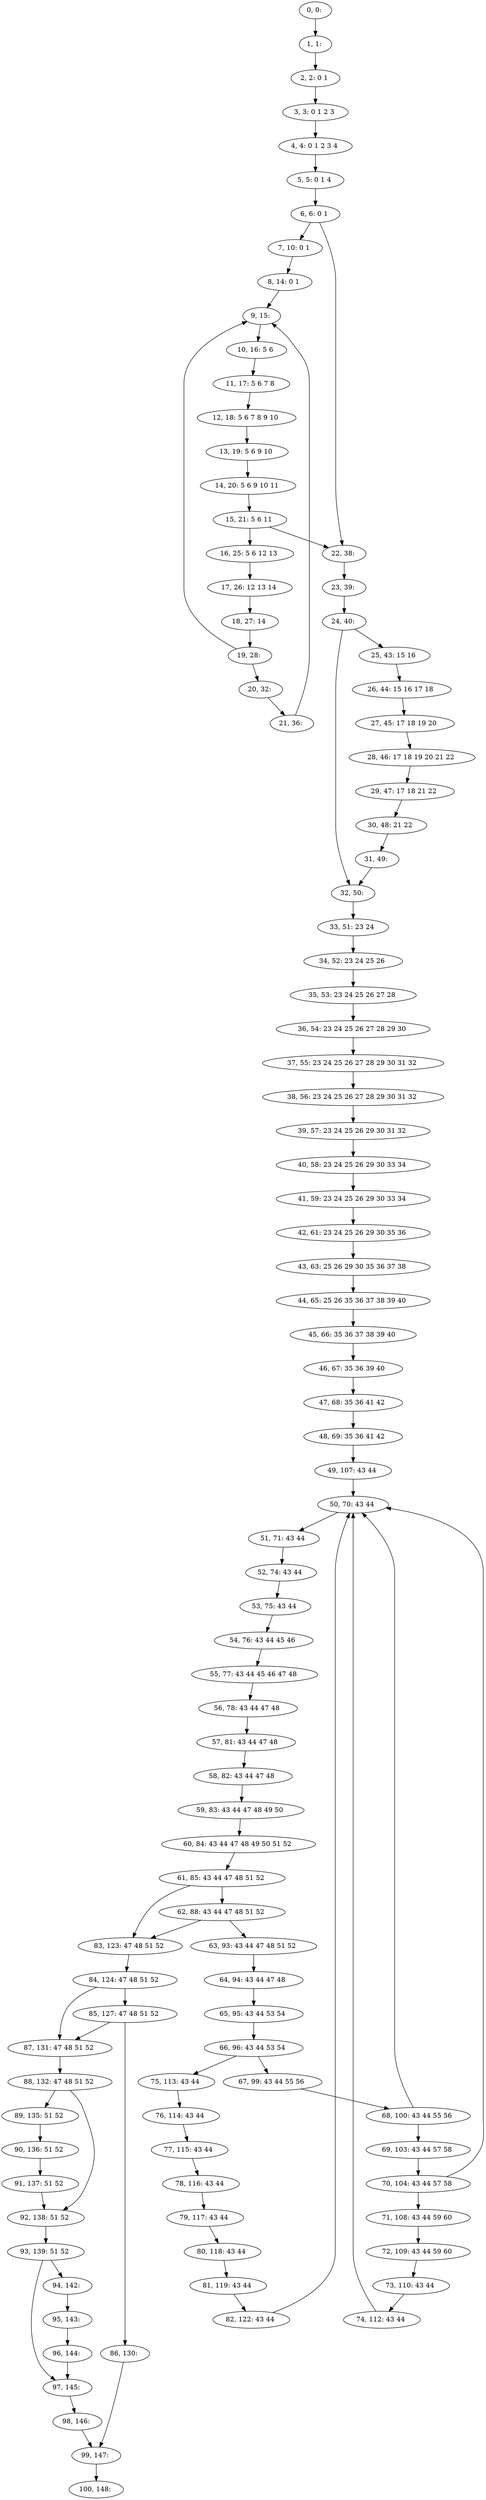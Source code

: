 digraph G {
0[label="0, 0: "];
1[label="1, 1: "];
2[label="2, 2: 0 1 "];
3[label="3, 3: 0 1 2 3 "];
4[label="4, 4: 0 1 2 3 4 "];
5[label="5, 5: 0 1 4 "];
6[label="6, 6: 0 1 "];
7[label="7, 10: 0 1 "];
8[label="8, 14: 0 1 "];
9[label="9, 15: "];
10[label="10, 16: 5 6 "];
11[label="11, 17: 5 6 7 8 "];
12[label="12, 18: 5 6 7 8 9 10 "];
13[label="13, 19: 5 6 9 10 "];
14[label="14, 20: 5 6 9 10 11 "];
15[label="15, 21: 5 6 11 "];
16[label="16, 25: 5 6 12 13 "];
17[label="17, 26: 12 13 14 "];
18[label="18, 27: 14 "];
19[label="19, 28: "];
20[label="20, 32: "];
21[label="21, 36: "];
22[label="22, 38: "];
23[label="23, 39: "];
24[label="24, 40: "];
25[label="25, 43: 15 16 "];
26[label="26, 44: 15 16 17 18 "];
27[label="27, 45: 17 18 19 20 "];
28[label="28, 46: 17 18 19 20 21 22 "];
29[label="29, 47: 17 18 21 22 "];
30[label="30, 48: 21 22 "];
31[label="31, 49: "];
32[label="32, 50: "];
33[label="33, 51: 23 24 "];
34[label="34, 52: 23 24 25 26 "];
35[label="35, 53: 23 24 25 26 27 28 "];
36[label="36, 54: 23 24 25 26 27 28 29 30 "];
37[label="37, 55: 23 24 25 26 27 28 29 30 31 32 "];
38[label="38, 56: 23 24 25 26 27 28 29 30 31 32 "];
39[label="39, 57: 23 24 25 26 29 30 31 32 "];
40[label="40, 58: 23 24 25 26 29 30 33 34 "];
41[label="41, 59: 23 24 25 26 29 30 33 34 "];
42[label="42, 61: 23 24 25 26 29 30 35 36 "];
43[label="43, 63: 25 26 29 30 35 36 37 38 "];
44[label="44, 65: 25 26 35 36 37 38 39 40 "];
45[label="45, 66: 35 36 37 38 39 40 "];
46[label="46, 67: 35 36 39 40 "];
47[label="47, 68: 35 36 41 42 "];
48[label="48, 69: 35 36 41 42 "];
49[label="49, 107: 43 44 "];
50[label="50, 70: 43 44 "];
51[label="51, 71: 43 44 "];
52[label="52, 74: 43 44 "];
53[label="53, 75: 43 44 "];
54[label="54, 76: 43 44 45 46 "];
55[label="55, 77: 43 44 45 46 47 48 "];
56[label="56, 78: 43 44 47 48 "];
57[label="57, 81: 43 44 47 48 "];
58[label="58, 82: 43 44 47 48 "];
59[label="59, 83: 43 44 47 48 49 50 "];
60[label="60, 84: 43 44 47 48 49 50 51 52 "];
61[label="61, 85: 43 44 47 48 51 52 "];
62[label="62, 88: 43 44 47 48 51 52 "];
63[label="63, 93: 43 44 47 48 51 52 "];
64[label="64, 94: 43 44 47 48 "];
65[label="65, 95: 43 44 53 54 "];
66[label="66, 96: 43 44 53 54 "];
67[label="67, 99: 43 44 55 56 "];
68[label="68, 100: 43 44 55 56 "];
69[label="69, 103: 43 44 57 58 "];
70[label="70, 104: 43 44 57 58 "];
71[label="71, 108: 43 44 59 60 "];
72[label="72, 109: 43 44 59 60 "];
73[label="73, 110: 43 44 "];
74[label="74, 112: 43 44 "];
75[label="75, 113: 43 44 "];
76[label="76, 114: 43 44 "];
77[label="77, 115: 43 44 "];
78[label="78, 116: 43 44 "];
79[label="79, 117: 43 44 "];
80[label="80, 118: 43 44 "];
81[label="81, 119: 43 44 "];
82[label="82, 122: 43 44 "];
83[label="83, 123: 47 48 51 52 "];
84[label="84, 124: 47 48 51 52 "];
85[label="85, 127: 47 48 51 52 "];
86[label="86, 130: "];
87[label="87, 131: 47 48 51 52 "];
88[label="88, 132: 47 48 51 52 "];
89[label="89, 135: 51 52 "];
90[label="90, 136: 51 52 "];
91[label="91, 137: 51 52 "];
92[label="92, 138: 51 52 "];
93[label="93, 139: 51 52 "];
94[label="94, 142: "];
95[label="95, 143: "];
96[label="96, 144: "];
97[label="97, 145: "];
98[label="98, 146: "];
99[label="99, 147: "];
100[label="100, 148: "];
0->1 ;
1->2 ;
2->3 ;
3->4 ;
4->5 ;
5->6 ;
6->7 ;
6->22 ;
7->8 ;
8->9 ;
9->10 ;
10->11 ;
11->12 ;
12->13 ;
13->14 ;
14->15 ;
15->16 ;
15->22 ;
16->17 ;
17->18 ;
18->19 ;
19->20 ;
19->9 ;
20->21 ;
21->9 ;
22->23 ;
23->24 ;
24->25 ;
24->32 ;
25->26 ;
26->27 ;
27->28 ;
28->29 ;
29->30 ;
30->31 ;
31->32 ;
32->33 ;
33->34 ;
34->35 ;
35->36 ;
36->37 ;
37->38 ;
38->39 ;
39->40 ;
40->41 ;
41->42 ;
42->43 ;
43->44 ;
44->45 ;
45->46 ;
46->47 ;
47->48 ;
48->49 ;
49->50 ;
50->51 ;
51->52 ;
52->53 ;
53->54 ;
54->55 ;
55->56 ;
56->57 ;
57->58 ;
58->59 ;
59->60 ;
60->61 ;
61->62 ;
61->83 ;
62->63 ;
62->83 ;
63->64 ;
64->65 ;
65->66 ;
66->67 ;
66->75 ;
67->68 ;
68->69 ;
68->50 ;
69->70 ;
70->71 ;
70->50 ;
71->72 ;
72->73 ;
73->74 ;
74->50 ;
75->76 ;
76->77 ;
77->78 ;
78->79 ;
79->80 ;
80->81 ;
81->82 ;
82->50 ;
83->84 ;
84->85 ;
84->87 ;
85->86 ;
85->87 ;
86->99 ;
87->88 ;
88->89 ;
88->92 ;
89->90 ;
90->91 ;
91->92 ;
92->93 ;
93->94 ;
93->97 ;
94->95 ;
95->96 ;
96->97 ;
97->98 ;
98->99 ;
99->100 ;
}
